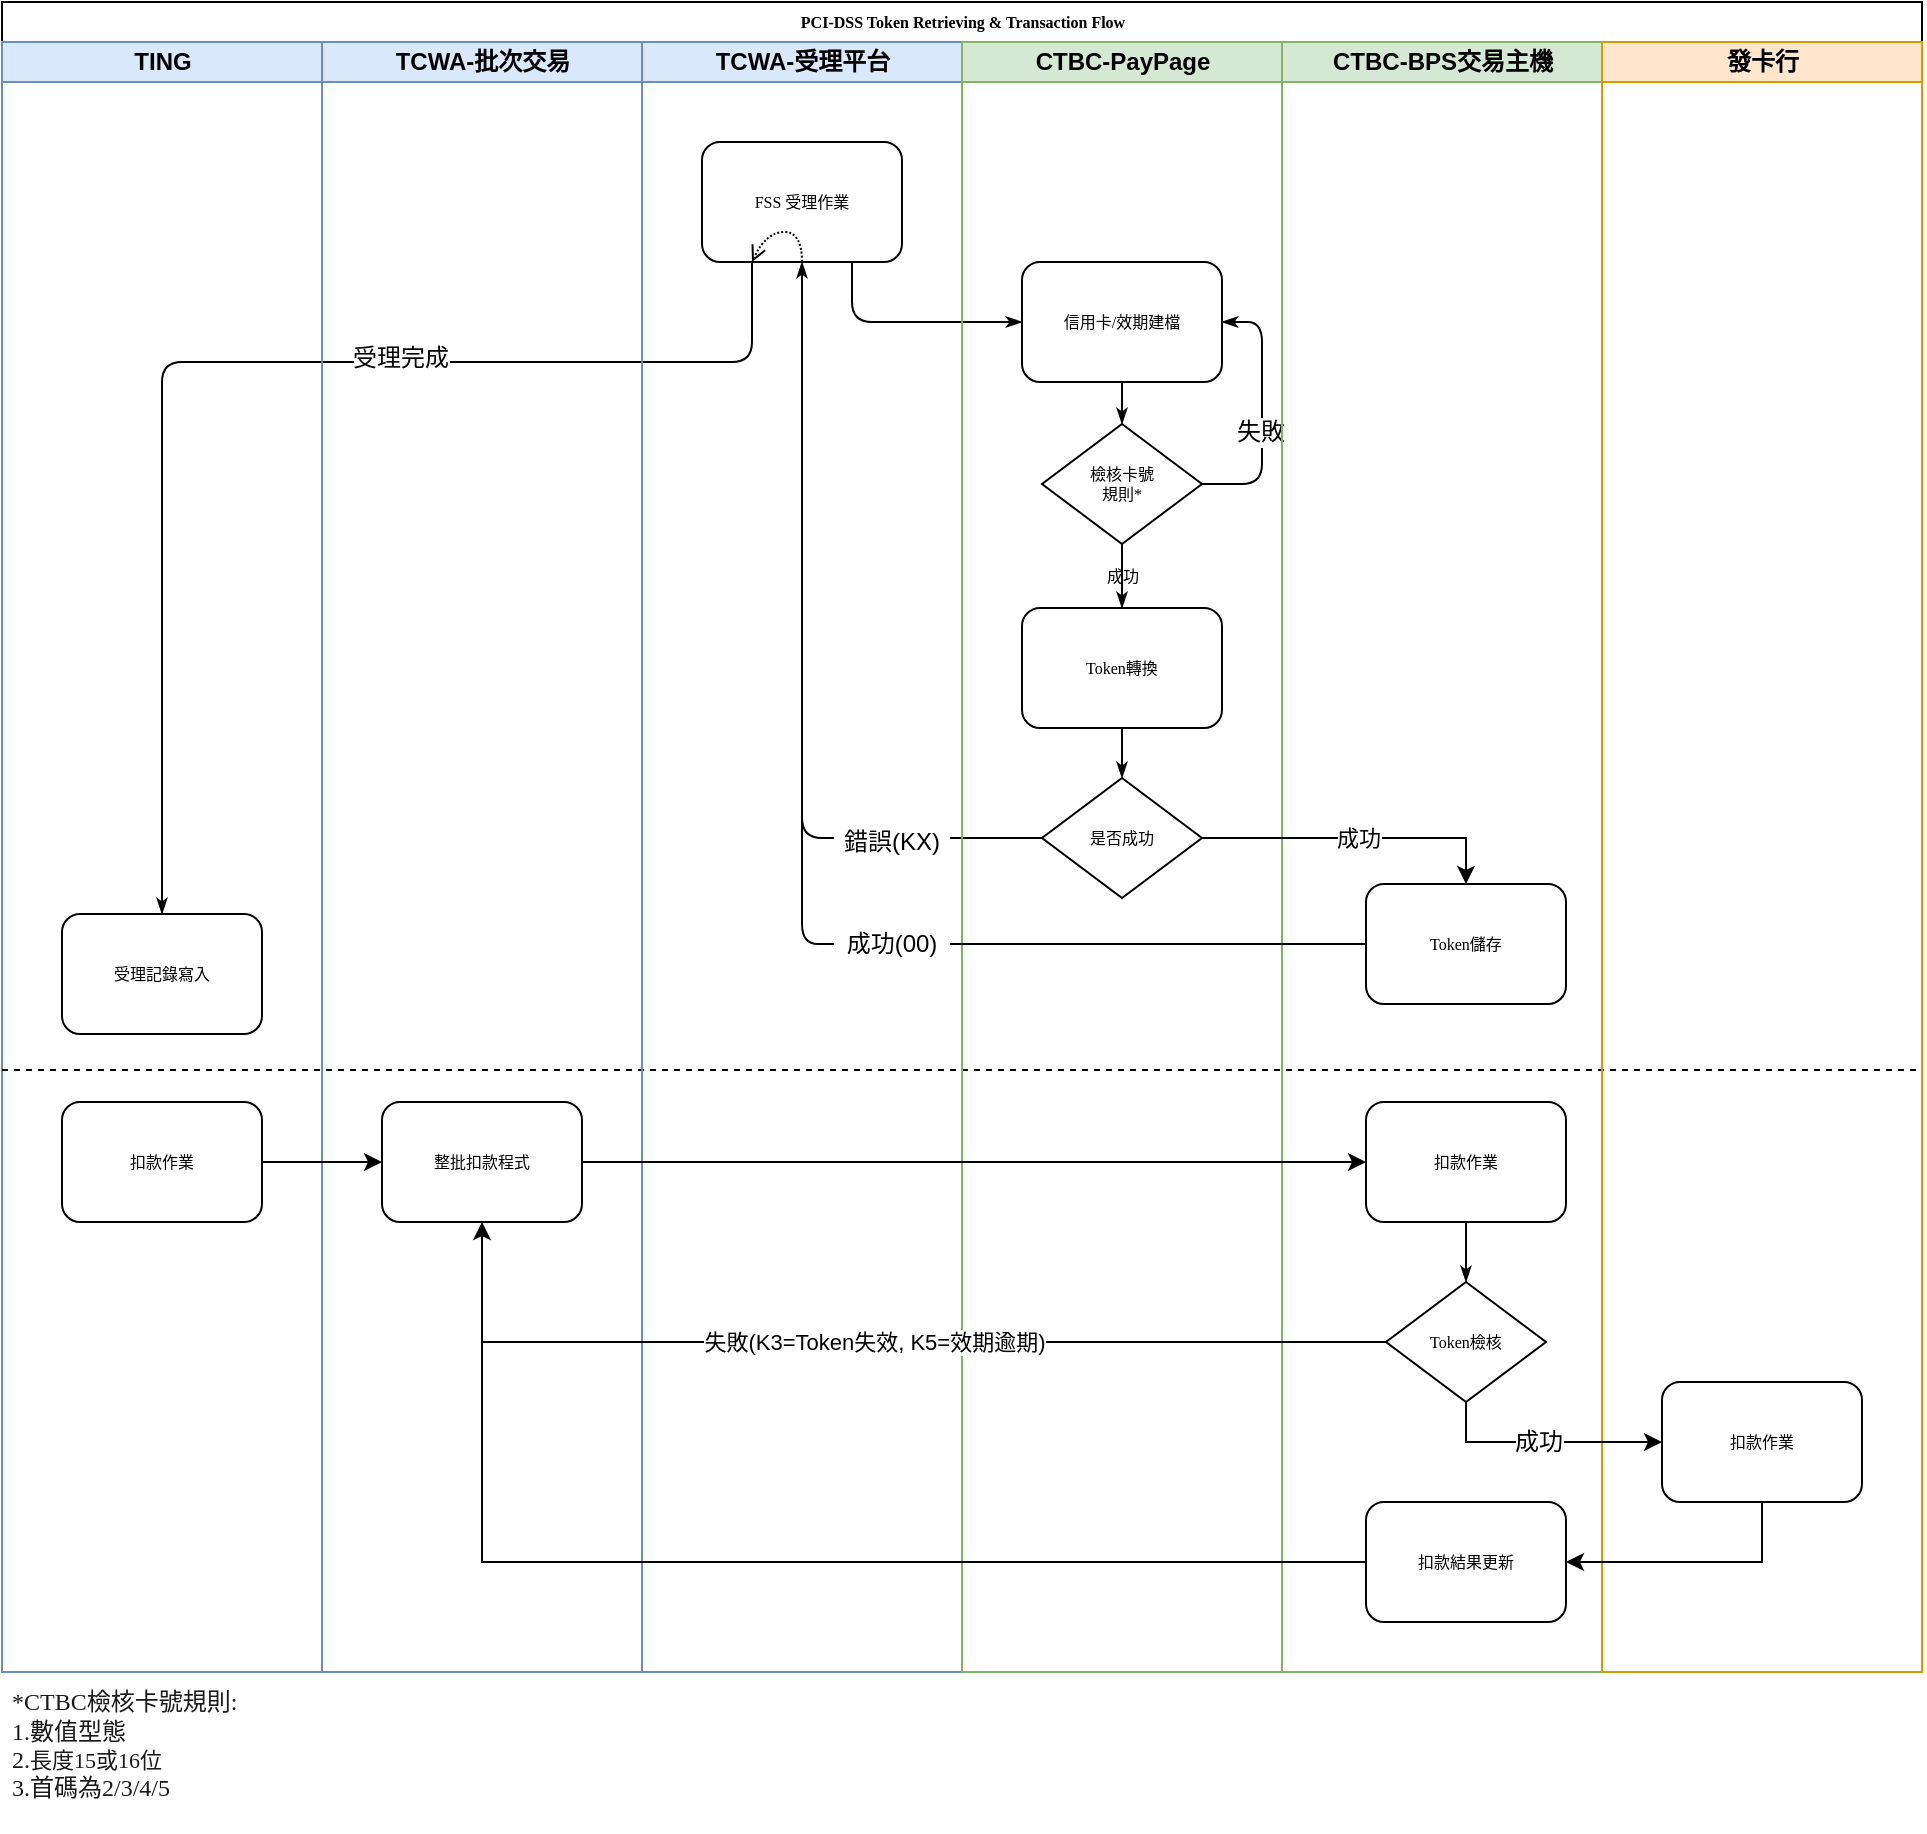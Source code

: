 <mxfile version="10.6.8" type="github"><diagram name="Page-1" id="74e2e168-ea6b-b213-b513-2b3c1d86103e"><mxGraphModel dx="1074" dy="616" grid="1" gridSize="10" guides="1" tooltips="1" connect="1" arrows="1" fold="1" page="1" pageScale="1" pageWidth="1100" pageHeight="850" background="#ffffff" math="0" shadow="0"><root><mxCell id="0"/><mxCell id="1" parent="0"/><mxCell id="77e6c97f196da883-1" value="PCI-DSS Token Retrieving &amp;amp; Transaction Flow" style="swimlane;html=1;childLayout=stackLayout;startSize=20;rounded=0;shadow=0;labelBackgroundColor=none;strokeColor=#000000;strokeWidth=1;fillColor=#ffffff;fontFamily=Verdana;fontSize=8;fontColor=#000000;align=center;" parent="1" vertex="1"><mxGeometry x="68" y="15" width="960" height="835" as="geometry"/></mxCell><mxCell id="77e6c97f196da883-2" value="TING" style="swimlane;html=1;startSize=20;fillColor=#dae8fc;strokeColor=#6c8ebf;" parent="77e6c97f196da883-1" vertex="1"><mxGeometry y="20" width="160" height="815" as="geometry"/></mxCell><mxCell id="77e6c97f196da883-8" value="受理記錄寫入" style="rounded=1;whiteSpace=wrap;html=1;shadow=0;labelBackgroundColor=none;strokeColor=#000000;strokeWidth=1;fillColor=#ffffff;fontFamily=Verdana;fontSize=8;fontColor=#000000;align=center;" parent="77e6c97f196da883-2" vertex="1"><mxGeometry x="30" y="436" width="100" height="60" as="geometry"/></mxCell><mxCell id="70NGHEzNoUHqU2EGBppb-17" value="扣款作業" style="rounded=1;whiteSpace=wrap;html=1;shadow=0;labelBackgroundColor=none;strokeColor=#000000;strokeWidth=1;fillColor=#ffffff;fontFamily=Verdana;fontSize=8;fontColor=#000000;align=center;" parent="77e6c97f196da883-2" vertex="1"><mxGeometry x="30" y="530" width="100" height="60" as="geometry"/></mxCell><mxCell id="77e6c97f196da883-28" style="edgeStyle=orthogonalEdgeStyle;rounded=1;html=1;labelBackgroundColor=none;startArrow=none;startFill=0;startSize=5;endArrow=classicThin;endFill=1;endSize=5;jettySize=auto;orthogonalLoop=1;strokeColor=#000000;strokeWidth=1;fontFamily=Verdana;fontSize=8;fontColor=#000000;entryX=0;entryY=0.5;entryDx=0;entryDy=0;exitX=0.75;exitY=1;exitDx=0;exitDy=0;" parent="77e6c97f196da883-1" source="77e6c97f196da883-12" target="77e6c97f196da883-15" edge="1"><mxGeometry relative="1" as="geometry"/></mxCell><mxCell id="77e6c97f196da883-30" style="edgeStyle=orthogonalEdgeStyle;rounded=1;html=1;labelBackgroundColor=none;startArrow=none;startFill=0;startSize=5;endArrow=classicThin;endFill=1;endSize=5;jettySize=auto;orthogonalLoop=1;strokeColor=#000000;strokeWidth=1;fontFamily=Verdana;fontSize=8;fontColor=#000000;exitX=0.25;exitY=1;exitDx=0;exitDy=0;entryX=0.5;entryY=0;entryDx=0;entryDy=0;" parent="77e6c97f196da883-1" source="77e6c97f196da883-12" target="77e6c97f196da883-8" edge="1"><mxGeometry relative="1" as="geometry"><mxPoint x="360" y="290" as="sourcePoint"/><mxPoint x="80" y="460" as="targetPoint"/><Array as="points"><mxPoint x="375" y="180"/><mxPoint x="80" y="180"/></Array></mxGeometry></mxCell><mxCell id="70NGHEzNoUHqU2EGBppb-10" value="受理完成" style="text;html=1;resizable=0;points=[];align=center;verticalAlign=middle;labelBackgroundColor=#ffffff;" parent="77e6c97f196da883-30" vertex="1" connectable="0"><mxGeometry x="-0.272" y="-2" relative="1" as="geometry"><mxPoint as="offset"/></mxGeometry></mxCell><mxCell id="77e6c97f196da883-31" style="edgeStyle=orthogonalEdgeStyle;rounded=1;html=1;labelBackgroundColor=none;startArrow=none;startFill=0;startSize=5;endArrow=classicThin;endFill=1;endSize=5;jettySize=auto;orthogonalLoop=1;strokeColor=#000000;strokeWidth=1;fontFamily=Verdana;fontSize=8;fontColor=#000000;exitX=0;exitY=0.5;exitDx=0;exitDy=0;entryX=0.5;entryY=1;entryDx=0;entryDy=0;" parent="77e6c97f196da883-1" source="70NGHEzNoUHqU2EGBppb-11" target="77e6c97f196da883-12" edge="1"><mxGeometry relative="1" as="geometry"/></mxCell><mxCell id="77e6c97f196da883-3" value="TCWA-批次交易" style="swimlane;html=1;startSize=20;fillColor=#dae8fc;strokeColor=#6c8ebf;" parent="77e6c97f196da883-1" vertex="1"><mxGeometry x="160" y="20" width="160" height="815" as="geometry"/></mxCell><mxCell id="70NGHEzNoUHqU2EGBppb-18" value="整批扣款程式" style="rounded=1;whiteSpace=wrap;html=1;shadow=0;labelBackgroundColor=none;strokeColor=#000000;strokeWidth=1;fillColor=#ffffff;fontFamily=Verdana;fontSize=8;fontColor=#000000;align=center;" parent="77e6c97f196da883-3" vertex="1"><mxGeometry x="30" y="530" width="100" height="60" as="geometry"/></mxCell><mxCell id="70NGHEzNoUHqU2EGBppb-32" value="" style="endArrow=none;dashed=1;html=1;" parent="77e6c97f196da883-3" edge="1"><mxGeometry width="50" height="50" relative="1" as="geometry"><mxPoint x="-160" y="514" as="sourcePoint"/><mxPoint x="800" y="514" as="targetPoint"/></mxGeometry></mxCell><mxCell id="77e6c97f196da883-4" value="TCWA-受理平台&lt;br&gt;" style="swimlane;html=1;startSize=20;fillColor=#dae8fc;strokeColor=#6c8ebf;" parent="77e6c97f196da883-1" vertex="1"><mxGeometry x="320" y="20" width="160" height="815" as="geometry"/></mxCell><mxCell id="77e6c97f196da883-12" value="FSS 受理作業" style="rounded=1;whiteSpace=wrap;html=1;shadow=0;labelBackgroundColor=none;strokeColor=#000000;strokeWidth=1;fillColor=#ffffff;fontFamily=Verdana;fontSize=8;fontColor=#000000;align=center;" parent="77e6c97f196da883-4" vertex="1"><mxGeometry x="30" y="50" width="100" height="60" as="geometry"/></mxCell><mxCell id="70NGHEzNoUHqU2EGBppb-13" style="edgeStyle=orthogonalEdgeStyle;rounded=1;html=1;labelBackgroundColor=none;startArrow=none;startFill=0;startSize=5;endArrow=none;endFill=0;endSize=5;jettySize=auto;orthogonalLoop=1;strokeColor=#000000;strokeWidth=1;fontFamily=Verdana;fontSize=8;fontColor=#000000;exitX=0;exitY=0.5;exitDx=0;exitDy=0;" parent="77e6c97f196da883-4" source="70NGHEzNoUHqU2EGBppb-34" edge="1"><mxGeometry relative="1" as="geometry"><mxPoint x="220" y="517" as="sourcePoint"/><mxPoint x="80" y="347" as="targetPoint"/><Array as="points"><mxPoint x="80" y="451"/></Array></mxGeometry></mxCell><mxCell id="70NGHEzNoUHqU2EGBppb-16" value="&lt;span&gt;錯誤(KX)&lt;/span&gt;" style="text;html=1;strokeColor=none;fillColor=#FFFFFF;align=center;verticalAlign=middle;whiteSpace=wrap;rounded=0;" parent="77e6c97f196da883-4" vertex="1"><mxGeometry x="96" y="390" width="58" height="20" as="geometry"/></mxCell><mxCell id="70NGHEzNoUHqU2EGBppb-34" value="&lt;span&gt;成功(00)&lt;/span&gt;&lt;br&gt;" style="text;html=1;strokeColor=none;fillColor=#FFFFFF;align=center;verticalAlign=middle;whiteSpace=wrap;rounded=0;" parent="77e6c97f196da883-4" vertex="1"><mxGeometry x="96" y="441" width="58" height="20" as="geometry"/></mxCell><mxCell id="70NGHEzNoUHqU2EGBppb-36" value="" style="curved=1;endArrow=open;html=1;entryX=0.25;entryY=1;entryDx=0;entryDy=0;exitX=0.5;exitY=1;exitDx=0;exitDy=0;dashed=1;dashPattern=1 1;endFill=0;" parent="77e6c97f196da883-4" source="77e6c97f196da883-12" target="77e6c97f196da883-12" edge="1"><mxGeometry width="50" height="50" relative="1" as="geometry"><mxPoint x="96" y="210" as="sourcePoint"/><mxPoint x="66" y="135" as="targetPoint"/><Array as="points"><mxPoint x="80" y="95"/><mxPoint x="62" y="95"/></Array></mxGeometry></mxCell><mxCell id="77e6c97f196da883-5" value="CTBC-PayPage" style="swimlane;html=1;startSize=20;fillColor=#d5e8d4;strokeColor=#82b366;" parent="77e6c97f196da883-1" vertex="1"><mxGeometry x="480" y="20" width="160" height="815" as="geometry"/></mxCell><mxCell id="77e6c97f196da883-15" value="信用卡/效期建檔" style="rounded=1;whiteSpace=wrap;html=1;shadow=0;labelBackgroundColor=none;strokeColor=#000000;strokeWidth=1;fillColor=#ffffff;fontFamily=Verdana;fontSize=8;fontColor=#000000;align=center;" parent="77e6c97f196da883-5" vertex="1"><mxGeometry x="30" y="110" width="100" height="60" as="geometry"/></mxCell><mxCell id="77e6c97f196da883-16" value="檢核卡號&lt;br&gt;規則*&lt;br&gt;" style="rhombus;whiteSpace=wrap;html=1;rounded=0;shadow=0;labelBackgroundColor=none;strokeWidth=1;fontFamily=Verdana;fontSize=8;align=center;" parent="77e6c97f196da883-5" vertex="1"><mxGeometry x="40" y="191" width="80" height="60" as="geometry"/></mxCell><mxCell id="77e6c97f196da883-17" value="Token轉換" style="rounded=1;whiteSpace=wrap;html=1;shadow=0;labelBackgroundColor=none;strokeColor=#000000;strokeWidth=1;fillColor=#ffffff;fontFamily=Verdana;fontSize=8;fontColor=#000000;align=center;" parent="77e6c97f196da883-5" vertex="1"><mxGeometry x="30" y="283" width="100" height="60" as="geometry"/></mxCell><mxCell id="77e6c97f196da883-34" style="edgeStyle=orthogonalEdgeStyle;rounded=1;html=1;labelBackgroundColor=none;startArrow=none;startFill=0;startSize=5;endArrow=classicThin;endFill=1;endSize=5;jettySize=auto;orthogonalLoop=1;strokeColor=#000000;strokeWidth=1;fontFamily=Verdana;fontSize=8;fontColor=#000000;" parent="77e6c97f196da883-5" source="77e6c97f196da883-15" target="77e6c97f196da883-16" edge="1"><mxGeometry relative="1" as="geometry"/></mxCell><mxCell id="77e6c97f196da883-35" value="成功" style="edgeStyle=orthogonalEdgeStyle;rounded=1;html=1;labelBackgroundColor=none;startArrow=none;startFill=0;startSize=5;endArrow=classicThin;endFill=1;endSize=5;jettySize=auto;orthogonalLoop=1;strokeColor=#000000;strokeWidth=1;fontFamily=Verdana;fontSize=8;fontColor=#000000;" parent="77e6c97f196da883-5" source="77e6c97f196da883-16" target="77e6c97f196da883-17" edge="1"><mxGeometry relative="1" as="geometry"/></mxCell><mxCell id="107ba76e4e335f99-1" style="edgeStyle=orthogonalEdgeStyle;rounded=1;html=1;labelBackgroundColor=none;startArrow=none;startFill=0;startSize=5;endArrow=classicThin;endFill=1;endSize=5;jettySize=auto;orthogonalLoop=1;strokeColor=#000000;strokeWidth=1;fontFamily=Verdana;fontSize=8;fontColor=#000000;exitX=1;exitY=0.5;exitDx=0;exitDy=0;entryX=1;entryY=0.5;entryDx=0;entryDy=0;" parent="77e6c97f196da883-5" source="77e6c97f196da883-16" target="77e6c97f196da883-15" edge="1"><mxGeometry relative="1" as="geometry"><Array as="points"><mxPoint x="150" y="221"/><mxPoint x="150" y="140"/></Array></mxGeometry></mxCell><mxCell id="70NGHEzNoUHqU2EGBppb-8" value="失敗" style="text;html=1;resizable=0;points=[];align=center;verticalAlign=middle;labelBackgroundColor=#ffffff;" parent="107ba76e4e335f99-1" vertex="1" connectable="0"><mxGeometry x="-0.143" y="1" relative="1" as="geometry"><mxPoint as="offset"/></mxGeometry></mxCell><mxCell id="70NGHEzNoUHqU2EGBppb-11" value="是否成功" style="rhombus;whiteSpace=wrap;html=1;rounded=0;shadow=0;labelBackgroundColor=none;strokeColor=#000000;strokeWidth=1;fillColor=#ffffff;fontFamily=Verdana;fontSize=8;fontColor=#000000;align=center;" parent="77e6c97f196da883-5" vertex="1"><mxGeometry x="40" y="368" width="80" height="60" as="geometry"/></mxCell><mxCell id="70NGHEzNoUHqU2EGBppb-12" style="edgeStyle=orthogonalEdgeStyle;rounded=1;html=1;labelBackgroundColor=none;startArrow=none;startFill=0;startSize=5;endArrow=classicThin;endFill=1;endSize=5;jettySize=auto;orthogonalLoop=1;strokeColor=#000000;strokeWidth=1;fontFamily=Verdana;fontSize=8;fontColor=#000000;entryX=0.5;entryY=0;entryDx=0;entryDy=0;exitX=0.5;exitY=1;exitDx=0;exitDy=0;" parent="77e6c97f196da883-5" source="77e6c97f196da883-17" target="70NGHEzNoUHqU2EGBppb-11" edge="1"><mxGeometry relative="1" as="geometry"><mxPoint x="90" y="158" as="sourcePoint"/><mxPoint x="90" y="188" as="targetPoint"/></mxGeometry></mxCell><mxCell id="77e6c97f196da883-6" value="CTBC-BPS交易主機" style="swimlane;html=1;startSize=20;fillColor=#d5e8d4;strokeColor=#82b366;" parent="77e6c97f196da883-1" vertex="1"><mxGeometry x="640" y="20" width="160" height="815" as="geometry"/></mxCell><mxCell id="77e6c97f196da883-10" value="Token儲存" style="rounded=1;whiteSpace=wrap;html=1;shadow=0;labelBackgroundColor=none;strokeColor=#000000;strokeWidth=1;fillColor=#ffffff;fontFamily=Verdana;fontSize=8;fontColor=#000000;align=center;" parent="77e6c97f196da883-6" vertex="1"><mxGeometry x="42" y="421" width="100" height="60" as="geometry"/></mxCell><mxCell id="70NGHEzNoUHqU2EGBppb-19" value="扣款作業" style="rounded=1;whiteSpace=wrap;html=1;shadow=0;labelBackgroundColor=none;strokeColor=#000000;strokeWidth=1;fillColor=#ffffff;fontFamily=Verdana;fontSize=8;fontColor=#000000;align=center;" parent="77e6c97f196da883-6" vertex="1"><mxGeometry x="42" y="530" width="100" height="60" as="geometry"/></mxCell><mxCell id="70NGHEzNoUHqU2EGBppb-22" value="Token檢核" style="rhombus;whiteSpace=wrap;html=1;rounded=0;shadow=0;labelBackgroundColor=none;strokeColor=#000000;strokeWidth=1;fillColor=#ffffff;fontFamily=Verdana;fontSize=8;fontColor=#000000;align=center;" parent="77e6c97f196da883-6" vertex="1"><mxGeometry x="52" y="620" width="80" height="60" as="geometry"/></mxCell><mxCell id="70NGHEzNoUHqU2EGBppb-23" style="edgeStyle=orthogonalEdgeStyle;rounded=1;html=1;labelBackgroundColor=none;startArrow=none;startFill=0;startSize=5;endArrow=classicThin;endFill=1;endSize=5;jettySize=auto;orthogonalLoop=1;strokeColor=#000000;strokeWidth=1;fontFamily=Verdana;fontSize=8;fontColor=#000000;entryX=0.5;entryY=0;entryDx=0;entryDy=0;exitX=0.5;exitY=1;exitDx=0;exitDy=0;" parent="77e6c97f196da883-6" source="70NGHEzNoUHqU2EGBppb-19" target="70NGHEzNoUHqU2EGBppb-22" edge="1"><mxGeometry relative="1" as="geometry"><mxPoint x="-70" y="375" as="sourcePoint"/><mxPoint x="-70" y="400" as="targetPoint"/></mxGeometry></mxCell><mxCell id="70NGHEzNoUHqU2EGBppb-28" value="扣款結果更新" style="rounded=1;whiteSpace=wrap;html=1;shadow=0;labelBackgroundColor=none;strokeColor=#000000;strokeWidth=1;fillColor=#ffffff;fontFamily=Verdana;fontSize=8;fontColor=#000000;align=center;" parent="77e6c97f196da883-6" vertex="1"><mxGeometry x="42" y="730" width="100" height="60" as="geometry"/></mxCell><mxCell id="70NGHEzNoUHqU2EGBppb-1" value="發卡行" style="swimlane;html=1;startSize=20;fillColor=#ffe6cc;strokeColor=#d79b00;" parent="77e6c97f196da883-1" vertex="1"><mxGeometry x="800" y="20" width="160" height="815" as="geometry"/></mxCell><mxCell id="70NGHEzNoUHqU2EGBppb-25" value="扣款作業" style="rounded=1;whiteSpace=wrap;html=1;shadow=0;labelBackgroundColor=none;strokeColor=#000000;strokeWidth=1;fillColor=#ffffff;fontFamily=Verdana;fontSize=8;fontColor=#000000;align=center;" parent="70NGHEzNoUHqU2EGBppb-1" vertex="1"><mxGeometry x="30" y="670" width="100" height="60" as="geometry"/></mxCell><mxCell id="70NGHEzNoUHqU2EGBppb-20" value="" style="endArrow=classic;html=1;entryX=0;entryY=0.5;entryDx=0;entryDy=0;exitX=1;exitY=0.5;exitDx=0;exitDy=0;" parent="77e6c97f196da883-1" source="70NGHEzNoUHqU2EGBppb-17" target="70NGHEzNoUHqU2EGBppb-18" edge="1"><mxGeometry width="50" height="50" relative="1" as="geometry"><mxPoint x="120" y="540" as="sourcePoint"/><mxPoint x="170" y="490" as="targetPoint"/></mxGeometry></mxCell><mxCell id="70NGHEzNoUHqU2EGBppb-21" value="" style="endArrow=classic;html=1;entryX=0;entryY=0.5;entryDx=0;entryDy=0;exitX=1;exitY=0.5;exitDx=0;exitDy=0;" parent="77e6c97f196da883-1" source="70NGHEzNoUHqU2EGBppb-18" target="70NGHEzNoUHqU2EGBppb-19" edge="1"><mxGeometry width="50" height="50" relative="1" as="geometry"><mxPoint x="140" y="590" as="sourcePoint"/><mxPoint x="200" y="590" as="targetPoint"/></mxGeometry></mxCell><mxCell id="70NGHEzNoUHqU2EGBppb-24" value="失敗(K3=Token失效, K5=效期逾期)" style="edgeStyle=orthogonalEdgeStyle;rounded=0;orthogonalLoop=1;jettySize=auto;html=1;entryX=0.5;entryY=1;entryDx=0;entryDy=0;endArrow=classic;endFill=1;" parent="77e6c97f196da883-1" source="70NGHEzNoUHqU2EGBppb-22" target="70NGHEzNoUHqU2EGBppb-18" edge="1"><mxGeometry relative="1" as="geometry"/></mxCell><mxCell id="70NGHEzNoUHqU2EGBppb-26" style="edgeStyle=orthogonalEdgeStyle;rounded=0;orthogonalLoop=1;jettySize=auto;html=1;entryX=0;entryY=0.5;entryDx=0;entryDy=0;endArrow=classic;endFill=1;exitX=0.5;exitY=1;exitDx=0;exitDy=0;" parent="77e6c97f196da883-1" source="70NGHEzNoUHqU2EGBppb-22" target="70NGHEzNoUHqU2EGBppb-25" edge="1"><mxGeometry relative="1" as="geometry"/></mxCell><mxCell id="70NGHEzNoUHqU2EGBppb-27" value="成功" style="text;html=1;resizable=0;points=[];align=center;verticalAlign=middle;labelBackgroundColor=#ffffff;" parent="70NGHEzNoUHqU2EGBppb-26" vertex="1" connectable="0"><mxGeometry x="-0.051" relative="1" as="geometry"><mxPoint as="offset"/></mxGeometry></mxCell><mxCell id="70NGHEzNoUHqU2EGBppb-29" style="edgeStyle=orthogonalEdgeStyle;rounded=0;orthogonalLoop=1;jettySize=auto;html=1;entryX=1;entryY=0.5;entryDx=0;entryDy=0;endArrow=classic;endFill=1;exitX=0.5;exitY=1;exitDx=0;exitDy=0;" parent="77e6c97f196da883-1" source="70NGHEzNoUHqU2EGBppb-25" target="70NGHEzNoUHqU2EGBppb-28" edge="1"><mxGeometry relative="1" as="geometry"/></mxCell><mxCell id="70NGHEzNoUHqU2EGBppb-31" value="成功" style="edgeStyle=orthogonalEdgeStyle;rounded=0;orthogonalLoop=1;jettySize=auto;html=1;entryX=0.5;entryY=0;entryDx=0;entryDy=0;endArrow=classic;endFill=1;" parent="77e6c97f196da883-1" source="70NGHEzNoUHqU2EGBppb-11" target="77e6c97f196da883-10" edge="1"><mxGeometry relative="1" as="geometry"/></mxCell><mxCell id="70NGHEzNoUHqU2EGBppb-35" style="edgeStyle=orthogonalEdgeStyle;rounded=1;html=1;labelBackgroundColor=none;startArrow=none;startFill=0;startSize=5;endArrow=none;endFill=0;endSize=5;jettySize=auto;orthogonalLoop=1;strokeColor=#000000;strokeWidth=1;fontFamily=Verdana;fontSize=8;fontColor=#000000;exitX=0;exitY=0.5;exitDx=0;exitDy=0;" parent="77e6c97f196da883-1" source="77e6c97f196da883-10" target="70NGHEzNoUHqU2EGBppb-34" edge="1"><mxGeometry relative="1" as="geometry"><mxPoint x="1070" y="506" as="sourcePoint"/><mxPoint x="788" y="402" as="targetPoint"/></mxGeometry></mxCell><mxCell id="70NGHEzNoUHqU2EGBppb-30" style="edgeStyle=orthogonalEdgeStyle;rounded=0;orthogonalLoop=1;jettySize=auto;html=1;endArrow=none;endFill=0;exitX=0;exitY=0.5;exitDx=0;exitDy=0;" parent="1" source="70NGHEzNoUHqU2EGBppb-28" edge="1"><mxGeometry relative="1" as="geometry"><mxPoint x="308" y="680" as="targetPoint"/><mxPoint x="748" y="795" as="sourcePoint"/><Array as="points"><mxPoint x="308" y="795"/></Array></mxGeometry></mxCell><mxCell id="70NGHEzNoUHqU2EGBppb-38" value="&lt;h1 style=&quot;font-size: 10px&quot;&gt;&lt;/h1&gt;&lt;h2 style=&quot;font-size: 10px&quot;&gt;&lt;span style=&quot;font-weight: normal ; font-size: 11px&quot;&gt;&lt;font color=&quot;#1a1a1a&quot; style=&quot;font-size: 12px&quot;&gt;&lt;font face=&quot;Times New Roman&quot; style=&quot;font-size: 12px&quot;&gt;&lt;font style=&quot;font-size: 12px&quot;&gt;*CTBC檢核卡號&lt;/font&gt;規則:&amp;nbsp;&lt;br style=&quot;font-size: 11px&quot;&gt;1.數值型態&lt;br style=&quot;font-size: 11px&quot;&gt;2.&lt;span style=&quot;font-size: 11px&quot;&gt;長度15或16位&lt;br style=&quot;font-size: 11px&quot;&gt;&lt;/span&gt;&lt;/font&gt;&lt;font style=&quot;font-size: 12px&quot;&gt;&lt;font face=&quot;Times New Roman&quot; style=&quot;font-size: 12px&quot;&gt;3.首碼為2/3/4/5&lt;/font&gt;&amp;nbsp;&lt;/font&gt;&lt;/font&gt;&lt;/span&gt;&lt;/h2&gt;" style="text;html=1;strokeColor=none;fillColor=none;spacing=5;spacingTop=-20;whiteSpace=wrap;overflow=hidden;rounded=0;" parent="1" vertex="1"><mxGeometry x="68" y="860" width="152" height="70" as="geometry"/></mxCell></root></mxGraphModel></diagram></mxfile>